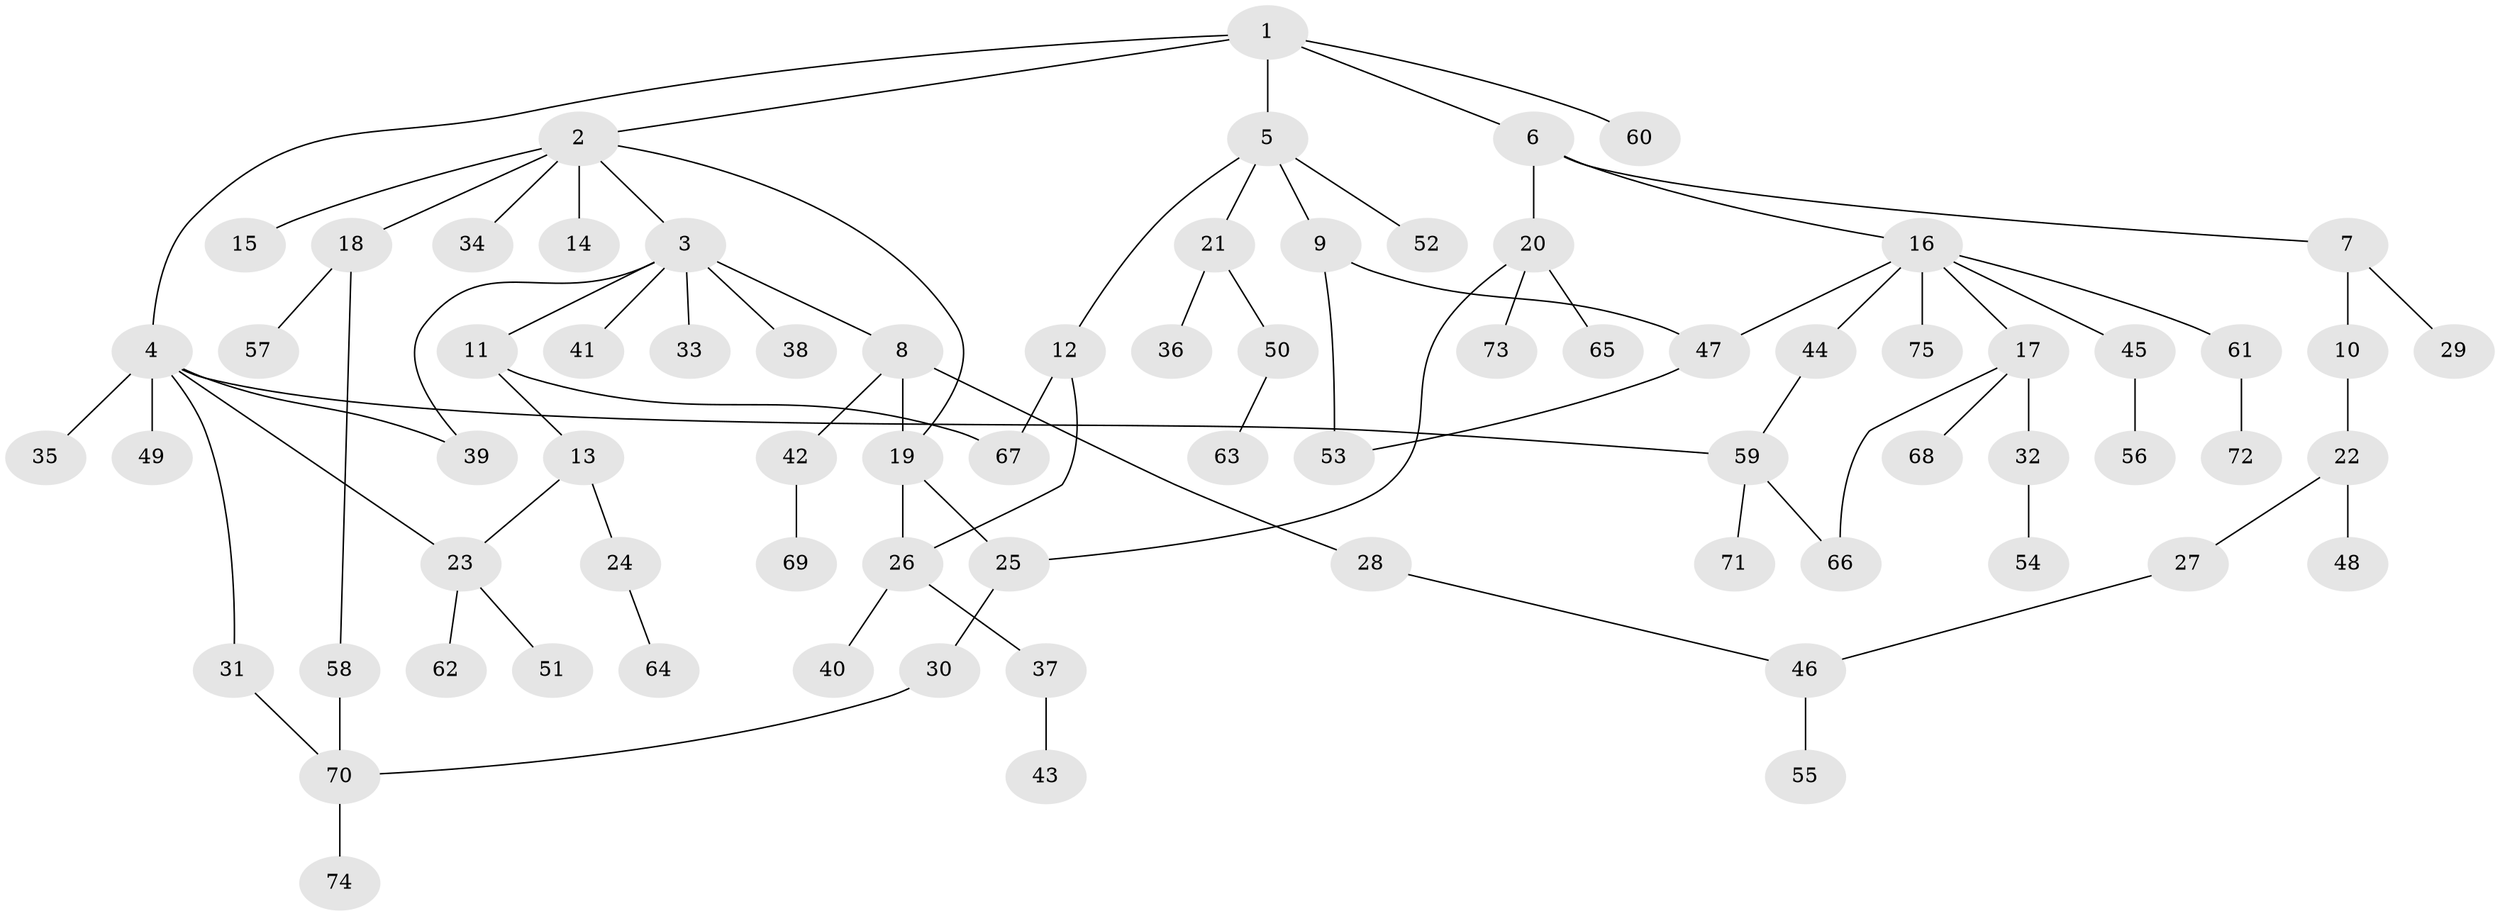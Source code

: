 // Generated by graph-tools (version 1.1) at 2025/42/03/09/25 04:42:50]
// undirected, 75 vertices, 87 edges
graph export_dot {
graph [start="1"]
  node [color=gray90,style=filled];
  1;
  2;
  3;
  4;
  5;
  6;
  7;
  8;
  9;
  10;
  11;
  12;
  13;
  14;
  15;
  16;
  17;
  18;
  19;
  20;
  21;
  22;
  23;
  24;
  25;
  26;
  27;
  28;
  29;
  30;
  31;
  32;
  33;
  34;
  35;
  36;
  37;
  38;
  39;
  40;
  41;
  42;
  43;
  44;
  45;
  46;
  47;
  48;
  49;
  50;
  51;
  52;
  53;
  54;
  55;
  56;
  57;
  58;
  59;
  60;
  61;
  62;
  63;
  64;
  65;
  66;
  67;
  68;
  69;
  70;
  71;
  72;
  73;
  74;
  75;
  1 -- 2;
  1 -- 4;
  1 -- 5;
  1 -- 6;
  1 -- 60;
  2 -- 3;
  2 -- 14;
  2 -- 15;
  2 -- 18;
  2 -- 19;
  2 -- 34;
  3 -- 8;
  3 -- 11;
  3 -- 33;
  3 -- 38;
  3 -- 39;
  3 -- 41;
  4 -- 31;
  4 -- 35;
  4 -- 49;
  4 -- 59;
  4 -- 39;
  4 -- 23;
  5 -- 9;
  5 -- 12;
  5 -- 21;
  5 -- 52;
  6 -- 7;
  6 -- 16;
  6 -- 20;
  7 -- 10;
  7 -- 29;
  8 -- 28;
  8 -- 42;
  8 -- 19;
  9 -- 47;
  9 -- 53;
  10 -- 22;
  11 -- 13;
  11 -- 67;
  12 -- 26;
  12 -- 67;
  13 -- 23;
  13 -- 24;
  16 -- 17;
  16 -- 44;
  16 -- 45;
  16 -- 61;
  16 -- 75;
  16 -- 47;
  17 -- 32;
  17 -- 66;
  17 -- 68;
  18 -- 57;
  18 -- 58;
  19 -- 25;
  19 -- 26;
  20 -- 65;
  20 -- 73;
  20 -- 25;
  21 -- 36;
  21 -- 50;
  22 -- 27;
  22 -- 48;
  23 -- 51;
  23 -- 62;
  24 -- 64;
  25 -- 30;
  26 -- 37;
  26 -- 40;
  27 -- 46;
  28 -- 46;
  30 -- 70;
  31 -- 70;
  32 -- 54;
  37 -- 43;
  42 -- 69;
  44 -- 59;
  45 -- 56;
  46 -- 55;
  47 -- 53;
  50 -- 63;
  58 -- 70;
  59 -- 71;
  59 -- 66;
  61 -- 72;
  70 -- 74;
}
